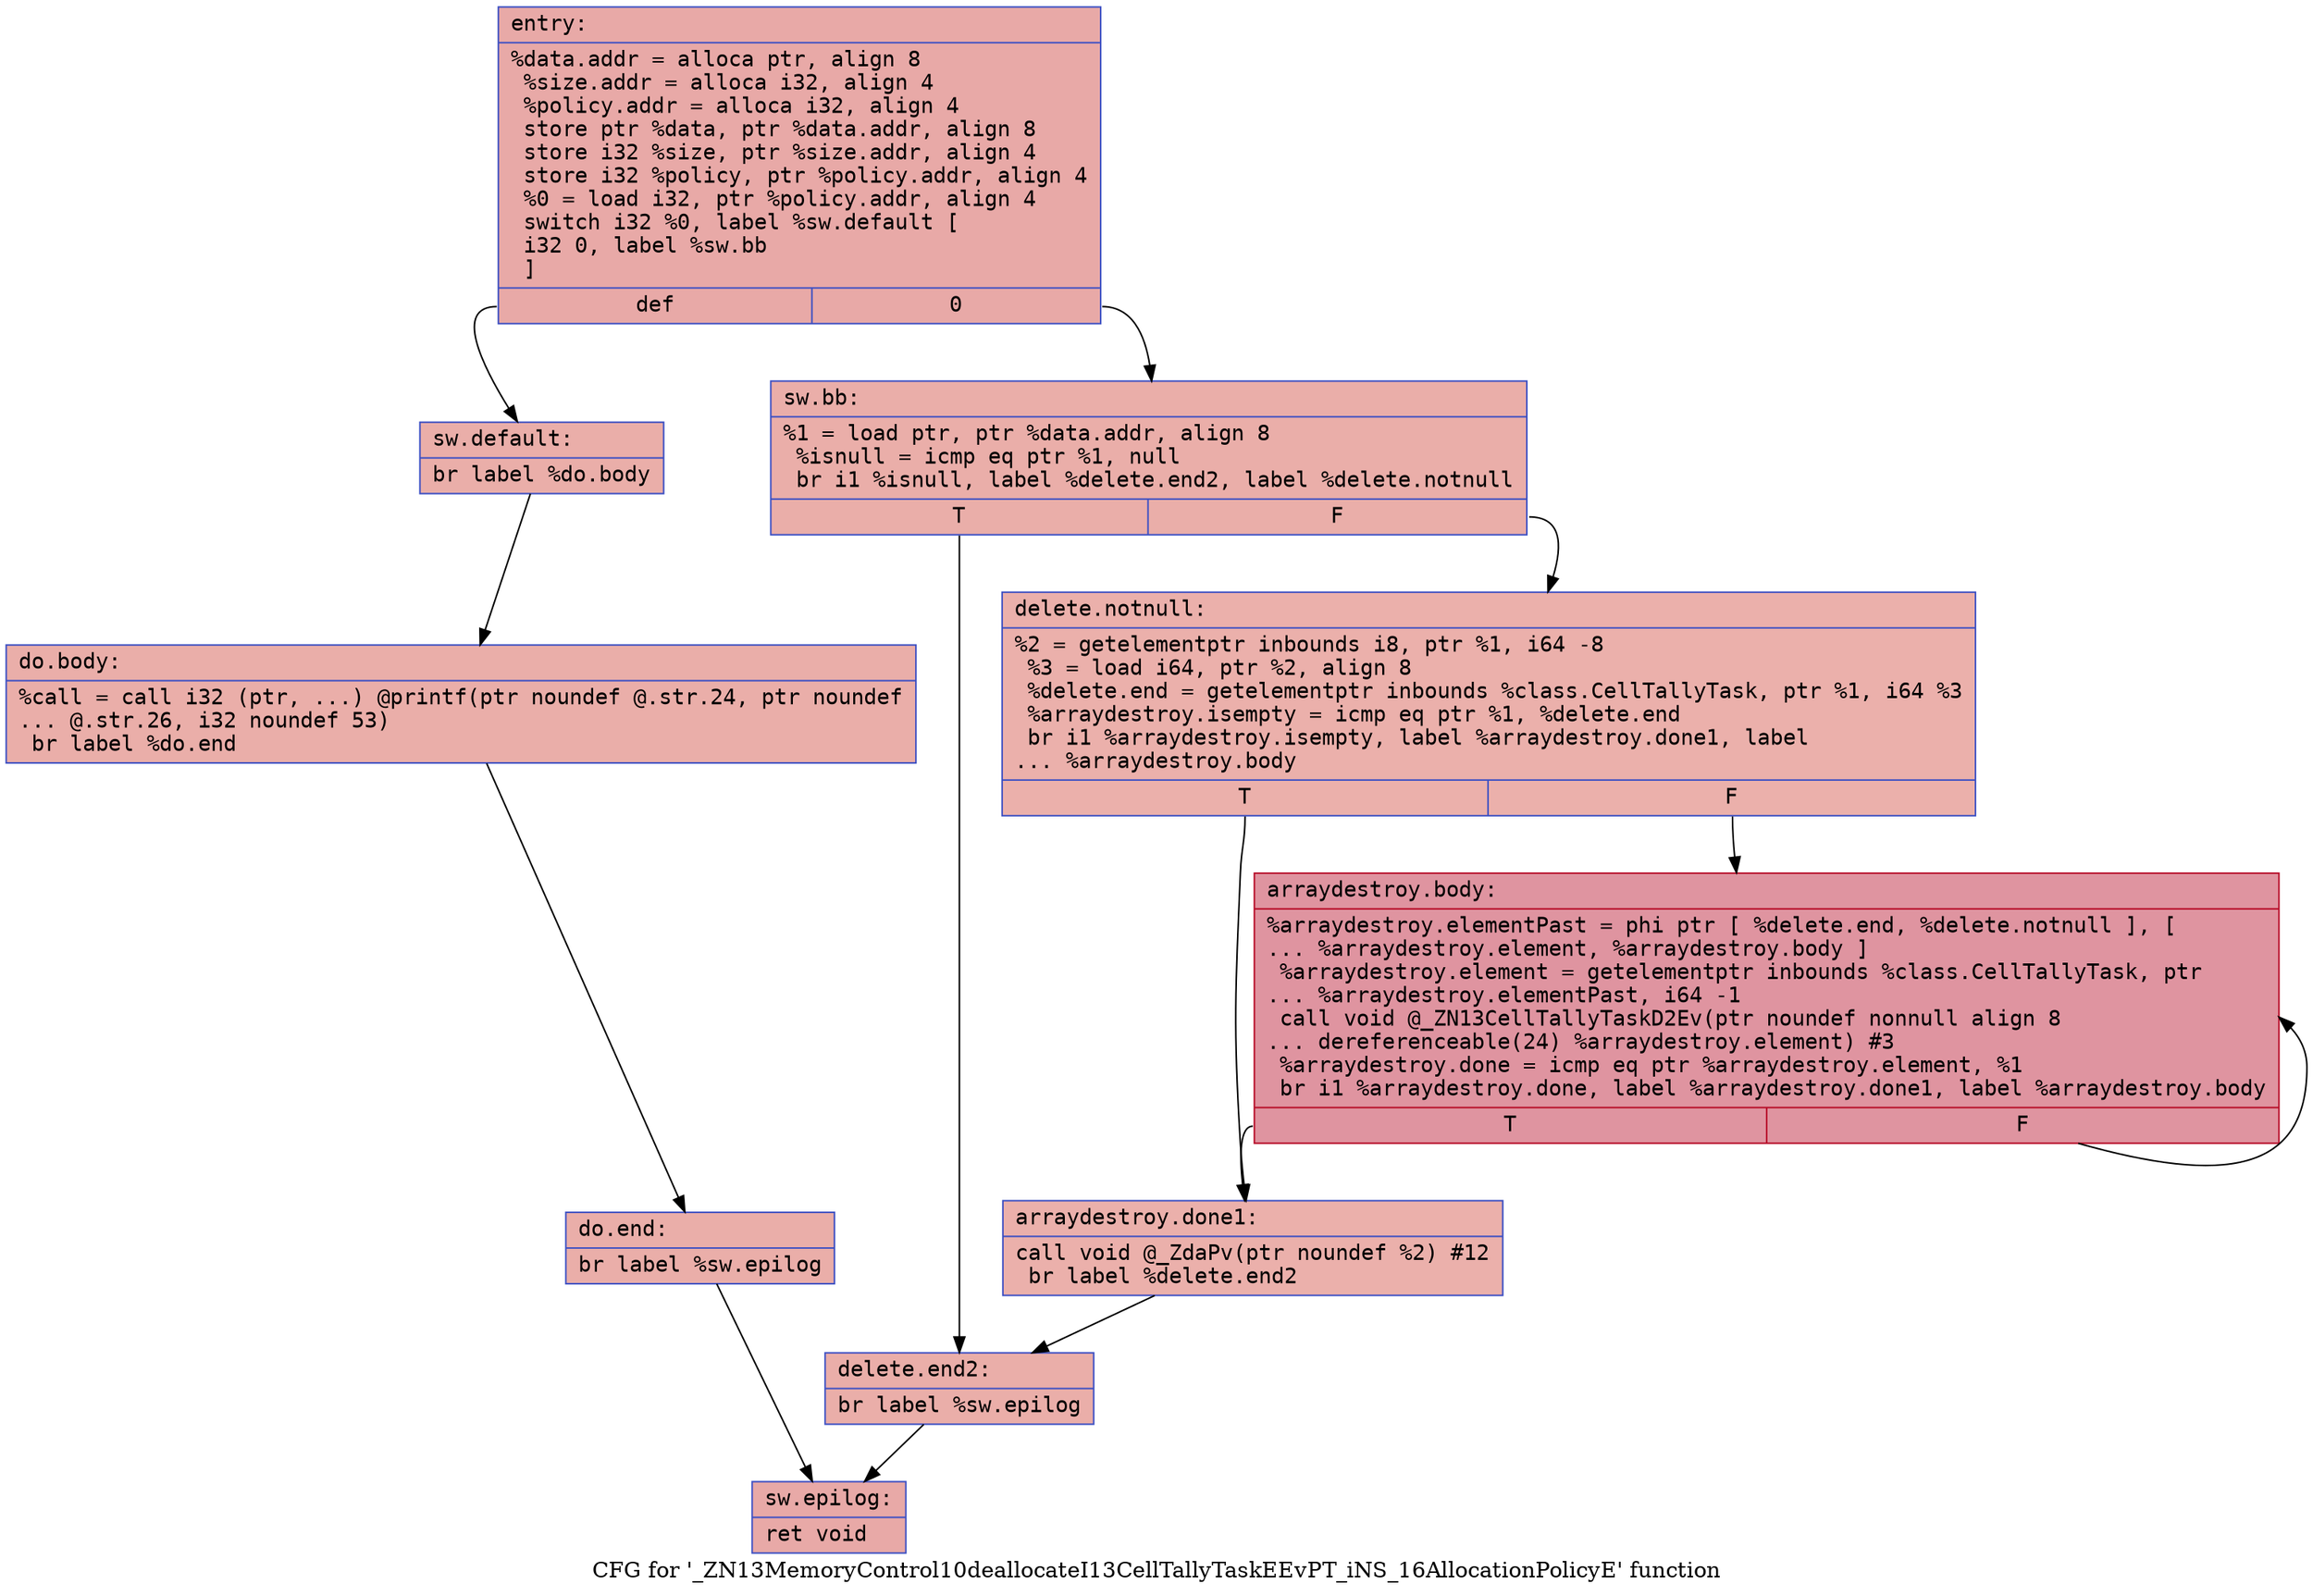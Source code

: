 digraph "CFG for '_ZN13MemoryControl10deallocateI13CellTallyTaskEEvPT_iNS_16AllocationPolicyE' function" {
	label="CFG for '_ZN13MemoryControl10deallocateI13CellTallyTaskEEvPT_iNS_16AllocationPolicyE' function";

	Node0x556c3c7fb260 [shape=record,color="#3d50c3ff", style=filled, fillcolor="#ca3b3770" fontname="Courier",label="{entry:\l|  %data.addr = alloca ptr, align 8\l  %size.addr = alloca i32, align 4\l  %policy.addr = alloca i32, align 4\l  store ptr %data, ptr %data.addr, align 8\l  store i32 %size, ptr %size.addr, align 4\l  store i32 %policy, ptr %policy.addr, align 4\l  %0 = load i32, ptr %policy.addr, align 4\l  switch i32 %0, label %sw.default [\l    i32 0, label %sw.bb\l  ]\l|{<s0>def|<s1>0}}"];
	Node0x556c3c7fb260:s0 -> Node0x556c3c7fb670[tooltip="entry -> sw.default\nProbability 50.00%" ];
	Node0x556c3c7fb260:s1 -> Node0x556c3c7fb6f0[tooltip="entry -> sw.bb\nProbability 50.00%" ];
	Node0x556c3c7fb6f0 [shape=record,color="#3d50c3ff", style=filled, fillcolor="#d0473d70" fontname="Courier",label="{sw.bb:\l|  %1 = load ptr, ptr %data.addr, align 8\l  %isnull = icmp eq ptr %1, null\l  br i1 %isnull, label %delete.end2, label %delete.notnull\l|{<s0>T|<s1>F}}"];
	Node0x556c3c7fb6f0:s0 -> Node0x556c3c7fb920[tooltip="sw.bb -> delete.end2\nProbability 37.50%" ];
	Node0x556c3c7fb6f0:s1 -> Node0x556c3c7fb9a0[tooltip="sw.bb -> delete.notnull\nProbability 62.50%" ];
	Node0x556c3c7fb9a0 [shape=record,color="#3d50c3ff", style=filled, fillcolor="#d24b4070" fontname="Courier",label="{delete.notnull:\l|  %2 = getelementptr inbounds i8, ptr %1, i64 -8\l  %3 = load i64, ptr %2, align 8\l  %delete.end = getelementptr inbounds %class.CellTallyTask, ptr %1, i64 %3\l  %arraydestroy.isempty = icmp eq ptr %1, %delete.end\l  br i1 %arraydestroy.isempty, label %arraydestroy.done1, label\l... %arraydestroy.body\l|{<s0>T|<s1>F}}"];
	Node0x556c3c7fb9a0:s0 -> Node0x556c3c7fbf30[tooltip="delete.notnull -> arraydestroy.done1\nProbability 37.50%" ];
	Node0x556c3c7fb9a0:s1 -> Node0x556c3c7fbfa0[tooltip="delete.notnull -> arraydestroy.body\nProbability 62.50%" ];
	Node0x556c3c7fbfa0 [shape=record,color="#b70d28ff", style=filled, fillcolor="#b70d2870" fontname="Courier",label="{arraydestroy.body:\l|  %arraydestroy.elementPast = phi ptr [ %delete.end, %delete.notnull ], [\l... %arraydestroy.element, %arraydestroy.body ]\l  %arraydestroy.element = getelementptr inbounds %class.CellTallyTask, ptr\l... %arraydestroy.elementPast, i64 -1\l  call void @_ZN13CellTallyTaskD2Ev(ptr noundef nonnull align 8\l... dereferenceable(24) %arraydestroy.element) #3\l  %arraydestroy.done = icmp eq ptr %arraydestroy.element, %1\l  br i1 %arraydestroy.done, label %arraydestroy.done1, label %arraydestroy.body\l|{<s0>T|<s1>F}}"];
	Node0x556c3c7fbfa0:s0 -> Node0x556c3c7fbf30[tooltip="arraydestroy.body -> arraydestroy.done1\nProbability 3.12%" ];
	Node0x556c3c7fbfa0:s1 -> Node0x556c3c7fbfa0[tooltip="arraydestroy.body -> arraydestroy.body\nProbability 96.88%" ];
	Node0x556c3c7fbf30 [shape=record,color="#3d50c3ff", style=filled, fillcolor="#d24b4070" fontname="Courier",label="{arraydestroy.done1:\l|  call void @_ZdaPv(ptr noundef %2) #12\l  br label %delete.end2\l}"];
	Node0x556c3c7fbf30 -> Node0x556c3c7fb920[tooltip="arraydestroy.done1 -> delete.end2\nProbability 100.00%" ];
	Node0x556c3c7fb920 [shape=record,color="#3d50c3ff", style=filled, fillcolor="#d0473d70" fontname="Courier",label="{delete.end2:\l|  br label %sw.epilog\l}"];
	Node0x556c3c7fb920 -> Node0x556c3c7fc590[tooltip="delete.end2 -> sw.epilog\nProbability 100.00%" ];
	Node0x556c3c7fb670 [shape=record,color="#3d50c3ff", style=filled, fillcolor="#d0473d70" fontname="Courier",label="{sw.default:\l|  br label %do.body\l}"];
	Node0x556c3c7fb670 -> Node0x556c3c7fc650[tooltip="sw.default -> do.body\nProbability 100.00%" ];
	Node0x556c3c7fc650 [shape=record,color="#3d50c3ff", style=filled, fillcolor="#d0473d70" fontname="Courier",label="{do.body:\l|  %call = call i32 (ptr, ...) @printf(ptr noundef @.str.24, ptr noundef\l... @.str.26, i32 noundef 53)\l  br label %do.end\l}"];
	Node0x556c3c7fc650 -> Node0x556c3c7fc780[tooltip="do.body -> do.end\nProbability 100.00%" ];
	Node0x556c3c7fc780 [shape=record,color="#3d50c3ff", style=filled, fillcolor="#d0473d70" fontname="Courier",label="{do.end:\l|  br label %sw.epilog\l}"];
	Node0x556c3c7fc780 -> Node0x556c3c7fc590[tooltip="do.end -> sw.epilog\nProbability 100.00%" ];
	Node0x556c3c7fc590 [shape=record,color="#3d50c3ff", style=filled, fillcolor="#ca3b3770" fontname="Courier",label="{sw.epilog:\l|  ret void\l}"];
}
